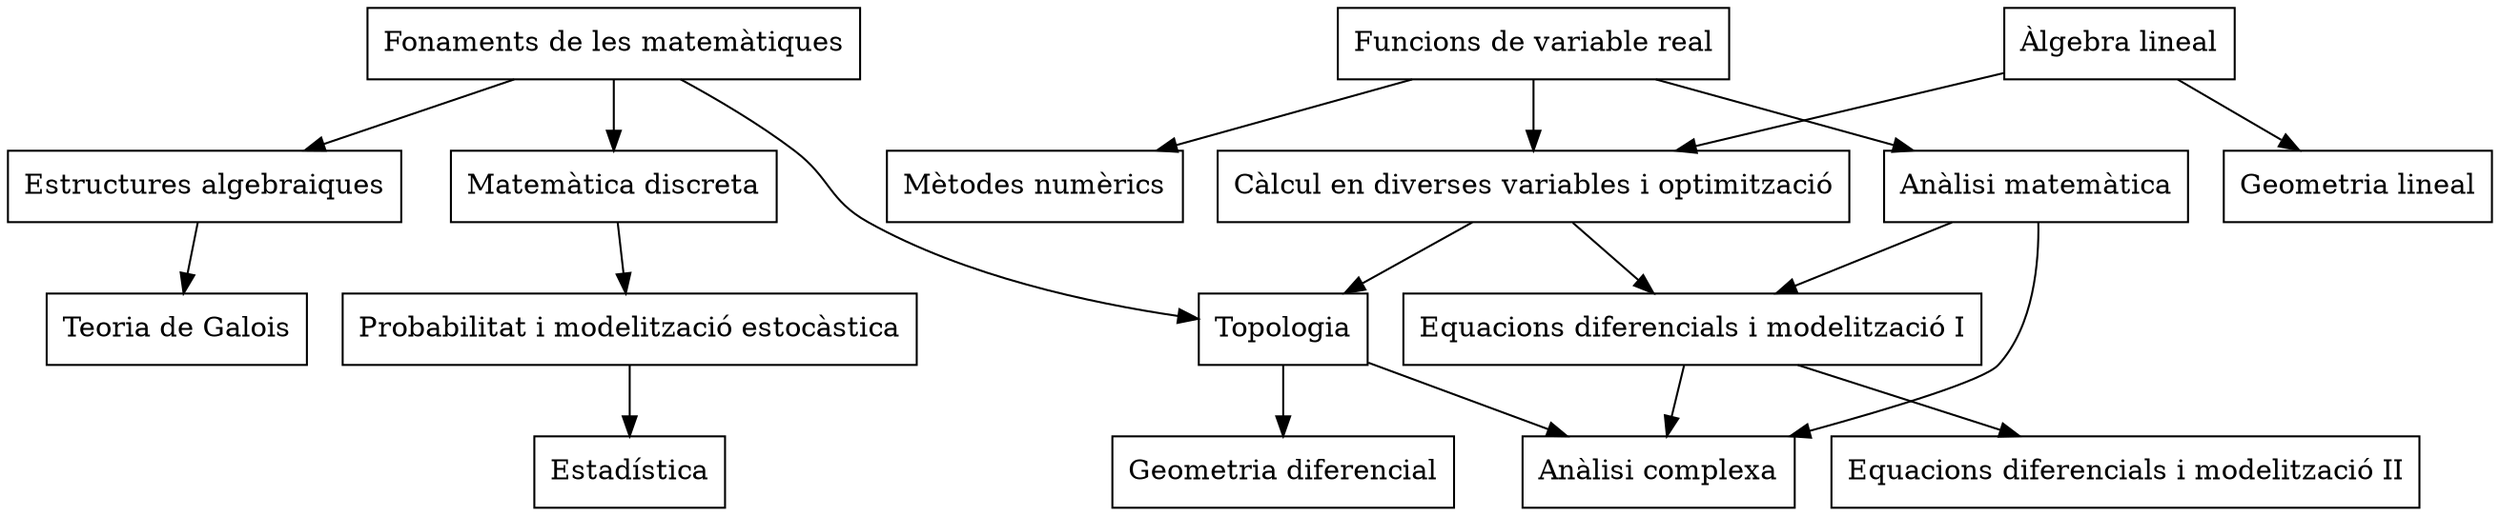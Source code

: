 digraph G {
    node [shape=box]
    {rank = same; "Fonaments de les matemàtiques"; "Funcions de variable real"; "Àlgebra lineal";}
    {rank = same; "Anàlisi matemàtica"; "Matemàtica discreta"; "Càlcul en diverses variables i optimització"; "Geometria lineal";}
//     {rank = sink; "Anàlisi matemàtica"; "Estructures algebraiques";}
    {rank = same; "Mètodes numèrics"; "Estructures algebraiques";}
    {rank = same; "Topologia"; "Equacions diferencials i modelització I"; "Probabilitat i modelització estocàstica"; "Teoria de Galois";}
    {rank = same; "Equacions diferencials i modelització II"; "Estadística"; "Anàlisi complexa"; "Geometria diferencial";}
    "Fonaments de les matemàtiques" -> "Topologia" -> "Geometria diferencial";
    "Fonaments de les matemàtiques" -> "Estructures algebraiques" -> "Teoria de Galois";
    "Fonaments de les matemàtiques" -> "Matemàtica discreta"
    "Funcions de variable real" -> "Càlcul en diverses variables i optimització" -> "Equacions diferencials i modelització I" -> "Equacions diferencials i modelització II";
    "Funcions de variable real" -> "Anàlisi matemàtica" -> "Equacions diferencials i modelització I";
    "Funcions de variable real" -> "Mètodes numèrics";
    "Càlcul en diverses variables i optimització" -> "Topologia";
    "Àlgebra lineal" -> "Geometria lineal";
    "Àlgebra lineal" -> "Càlcul en diverses variables i optimització";
    "Matemàtica discreta" -> "Probabilitat i modelització estocàstica" -> "Estadística";
    "Anàlisi matemàtica" -> "Anàlisi complexa";
    "Equacions diferencials i modelització I" -> "Anàlisi complexa";
    "Topologia" -> "Anàlisi complexa";
//     "Geometria diferencial" -> "Equacions diferencials i modelització II";
}
